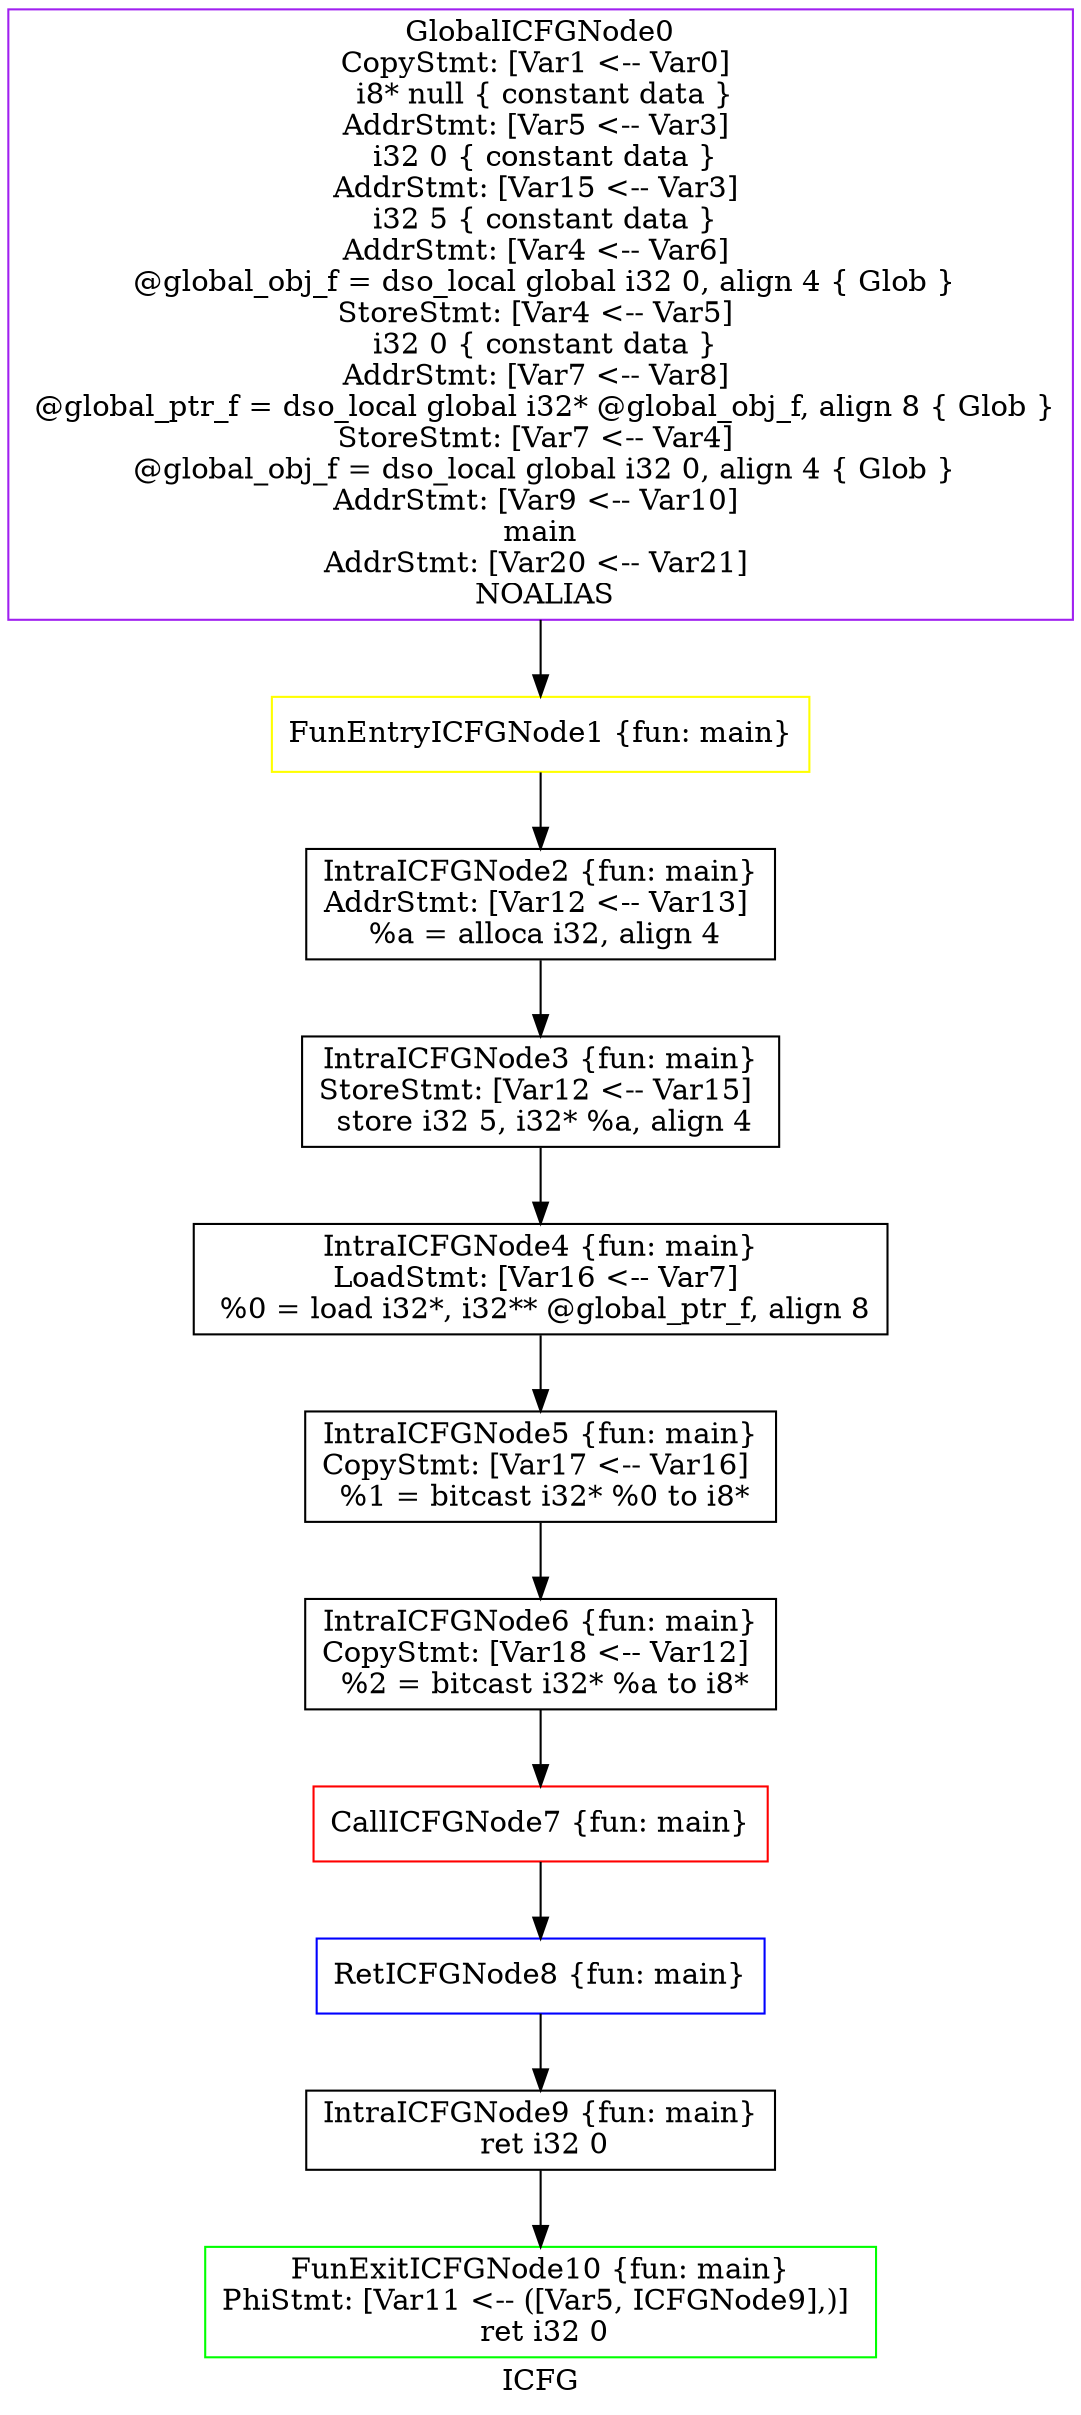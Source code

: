 digraph "ICFG" {
	label="ICFG";

	Node0x55cc83e74600 [shape=record,color=green,label="{FunExitICFGNode10 \{fun: main\}\nPhiStmt: [Var11 \<-- ([Var5, ICFGNode9],)]  \n   ret i32 0 }"];
	Node0x55cc83e74420 [shape=record,color=black,label="{IntraICFGNode9 \{fun: main\}\n   ret i32 0 }"];
	Node0x55cc83e74420 -> Node0x55cc83e74600[style=solid];
	Node0x55cc83e64dc0 [shape=record,color=blue,label="{RetICFGNode8 \{fun: main\}}"];
	Node0x55cc83e64dc0 -> Node0x55cc83e74420[style=solid];
	Node0x55cc83e5fda0 [shape=record,color=red,label="{CallICFGNode7 \{fun: main\}}"];
	Node0x55cc83e5fda0 -> Node0x55cc83e64dc0[style=solid];
	Node0x55cc83e74150 [shape=record,color=black,label="{IntraICFGNode6 \{fun: main\}\nCopyStmt: [Var18 \<-- Var12]  \n   %2 = bitcast i32* %a to i8* }"];
	Node0x55cc83e74150 -> Node0x55cc83e5fda0[style=solid];
	Node0x55cc83e74030 [shape=record,color=black,label="{IntraICFGNode5 \{fun: main\}\nCopyStmt: [Var17 \<-- Var16]  \n   %1 = bitcast i32* %0 to i8* }"];
	Node0x55cc83e74030 -> Node0x55cc83e74150[style=solid];
	Node0x55cc83e73f10 [shape=record,color=black,label="{IntraICFGNode4 \{fun: main\}\nLoadStmt: [Var16 \<-- Var7]  \n   %0 = load i32*, i32** @global_ptr_f, align 8 }"];
	Node0x55cc83e73f10 -> Node0x55cc83e74030[style=solid];
	Node0x55cc83e73df0 [shape=record,color=black,label="{IntraICFGNode3 \{fun: main\}\nStoreStmt: [Var12 \<-- Var15]  \n   store i32 5, i32* %a, align 4 }"];
	Node0x55cc83e73df0 -> Node0x55cc83e73f10[style=solid];
	Node0x55cc83e73b80 [shape=record,color=black,label="{IntraICFGNode2 \{fun: main\}\nAddrStmt: [Var12 \<-- Var13]  \n   %a = alloca i32, align 4 }"];
	Node0x55cc83e73b80 -> Node0x55cc83e73df0[style=solid];
	Node0x55cc83e64890 [shape=record,color=yellow,label="{FunEntryICFGNode1 \{fun: main\}}"];
	Node0x55cc83e64890 -> Node0x55cc83e73b80[style=solid];
	Node0x55cc83e5f7f0 [shape=record,color=purple,label="{GlobalICFGNode0\nCopyStmt: [Var1 \<-- Var0]  \n i8* null \{ constant data \}\nAddrStmt: [Var5 \<-- Var3]  \n i32 0 \{ constant data \}\nAddrStmt: [Var15 \<-- Var3]  \n i32 5 \{ constant data \}\nAddrStmt: [Var4 \<-- Var6]  \n @global_obj_f = dso_local global i32 0, align 4 \{ Glob  \}\nStoreStmt: [Var4 \<-- Var5]  \n i32 0 \{ constant data \}\nAddrStmt: [Var7 \<-- Var8]  \n @global_ptr_f = dso_local global i32* @global_obj_f, align 8 \{ Glob  \}\nStoreStmt: [Var7 \<-- Var4]  \n @global_obj_f = dso_local global i32 0, align 4 \{ Glob  \}\nAddrStmt: [Var9 \<-- Var10]  \n main \nAddrStmt: [Var20 \<-- Var21]  \n NOALIAS }"];
	Node0x55cc83e5f7f0 -> Node0x55cc83e64890[style=solid];
}
